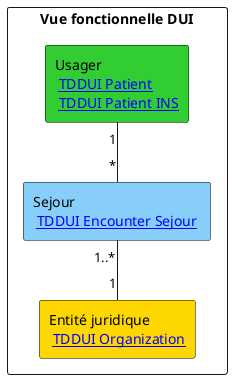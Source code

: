 @startuml

'Declaration des éléments
rectangle "Vue fonctionnelle DUI" {

    rectangle "Sejour \n [[StructureDefinition-tddui-encounter-sejour.html TDDUI Encounter Sejour]] " as Sejour #LightSkyBlue;line:Black;text:Black

    rectangle "Entité juridique \n [[StructureDefinition-tddui-organization.html TDDUI Organization]]" as EJ #Gold;line:Black;text:Black

    rectangle "Usager \n [[StructureDefinition-tddui-patient.html TDDUI Patient]] \n [[StructureDefinition-tddui-patient-ins.html TDDUI Patient INS]]" as Usager #LimeGreen;line:Black;text:Black
}

'Liens entre éléments
Usager "1"--"*" Sejour
Sejour "1..*"--"1" EJ

@enduml
